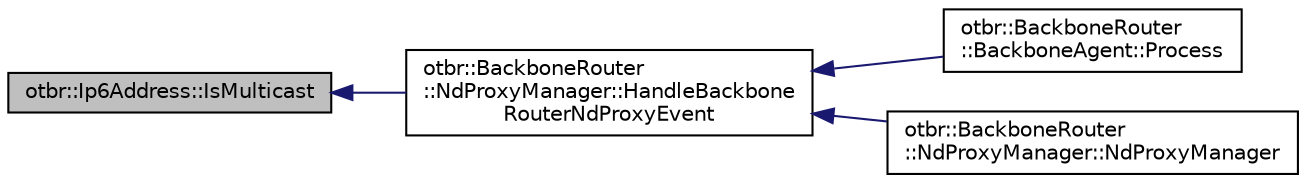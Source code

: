 digraph "otbr::Ip6Address::IsMulticast"
{
  edge [fontname="Helvetica",fontsize="10",labelfontname="Helvetica",labelfontsize="10"];
  node [fontname="Helvetica",fontsize="10",shape=record];
  rankdir="LR";
  Node40 [label="otbr::Ip6Address::IsMulticast",height=0.2,width=0.4,color="black", fillcolor="grey75", style="filled", fontcolor="black"];
  Node40 -> Node41 [dir="back",color="midnightblue",fontsize="10",style="solid",fontname="Helvetica"];
  Node41 [label="otbr::BackboneRouter\l::NdProxyManager::HandleBackbone\lRouterNdProxyEvent",height=0.2,width=0.4,color="black", fillcolor="white", style="filled",URL="$d8/d58/classotbr_1_1BackboneRouter_1_1NdProxyManager.html#a1e85826c06f3d1468966af835f2d92a5",tooltip="This method handles a Backbone Router ND Proxy event. "];
  Node41 -> Node42 [dir="back",color="midnightblue",fontsize="10",style="solid",fontname="Helvetica"];
  Node42 [label="otbr::BackboneRouter\l::BackboneAgent::Process",height=0.2,width=0.4,color="black", fillcolor="white", style="filled",URL="$da/d5a/classotbr_1_1BackboneRouter_1_1BackboneAgent.html#a929098fffbd0e74ec1471a3d8f80e120",tooltip="This method performs border agent processing. "];
  Node41 -> Node43 [dir="back",color="midnightblue",fontsize="10",style="solid",fontname="Helvetica"];
  Node43 [label="otbr::BackboneRouter\l::NdProxyManager::NdProxyManager",height=0.2,width=0.4,color="black", fillcolor="white", style="filled",URL="$d8/d58/classotbr_1_1BackboneRouter_1_1NdProxyManager.html#a76a903dbbdb43d1af0c0dd234cf97848",tooltip="This constructor initializes a NdProxyManager instance. "];
}
